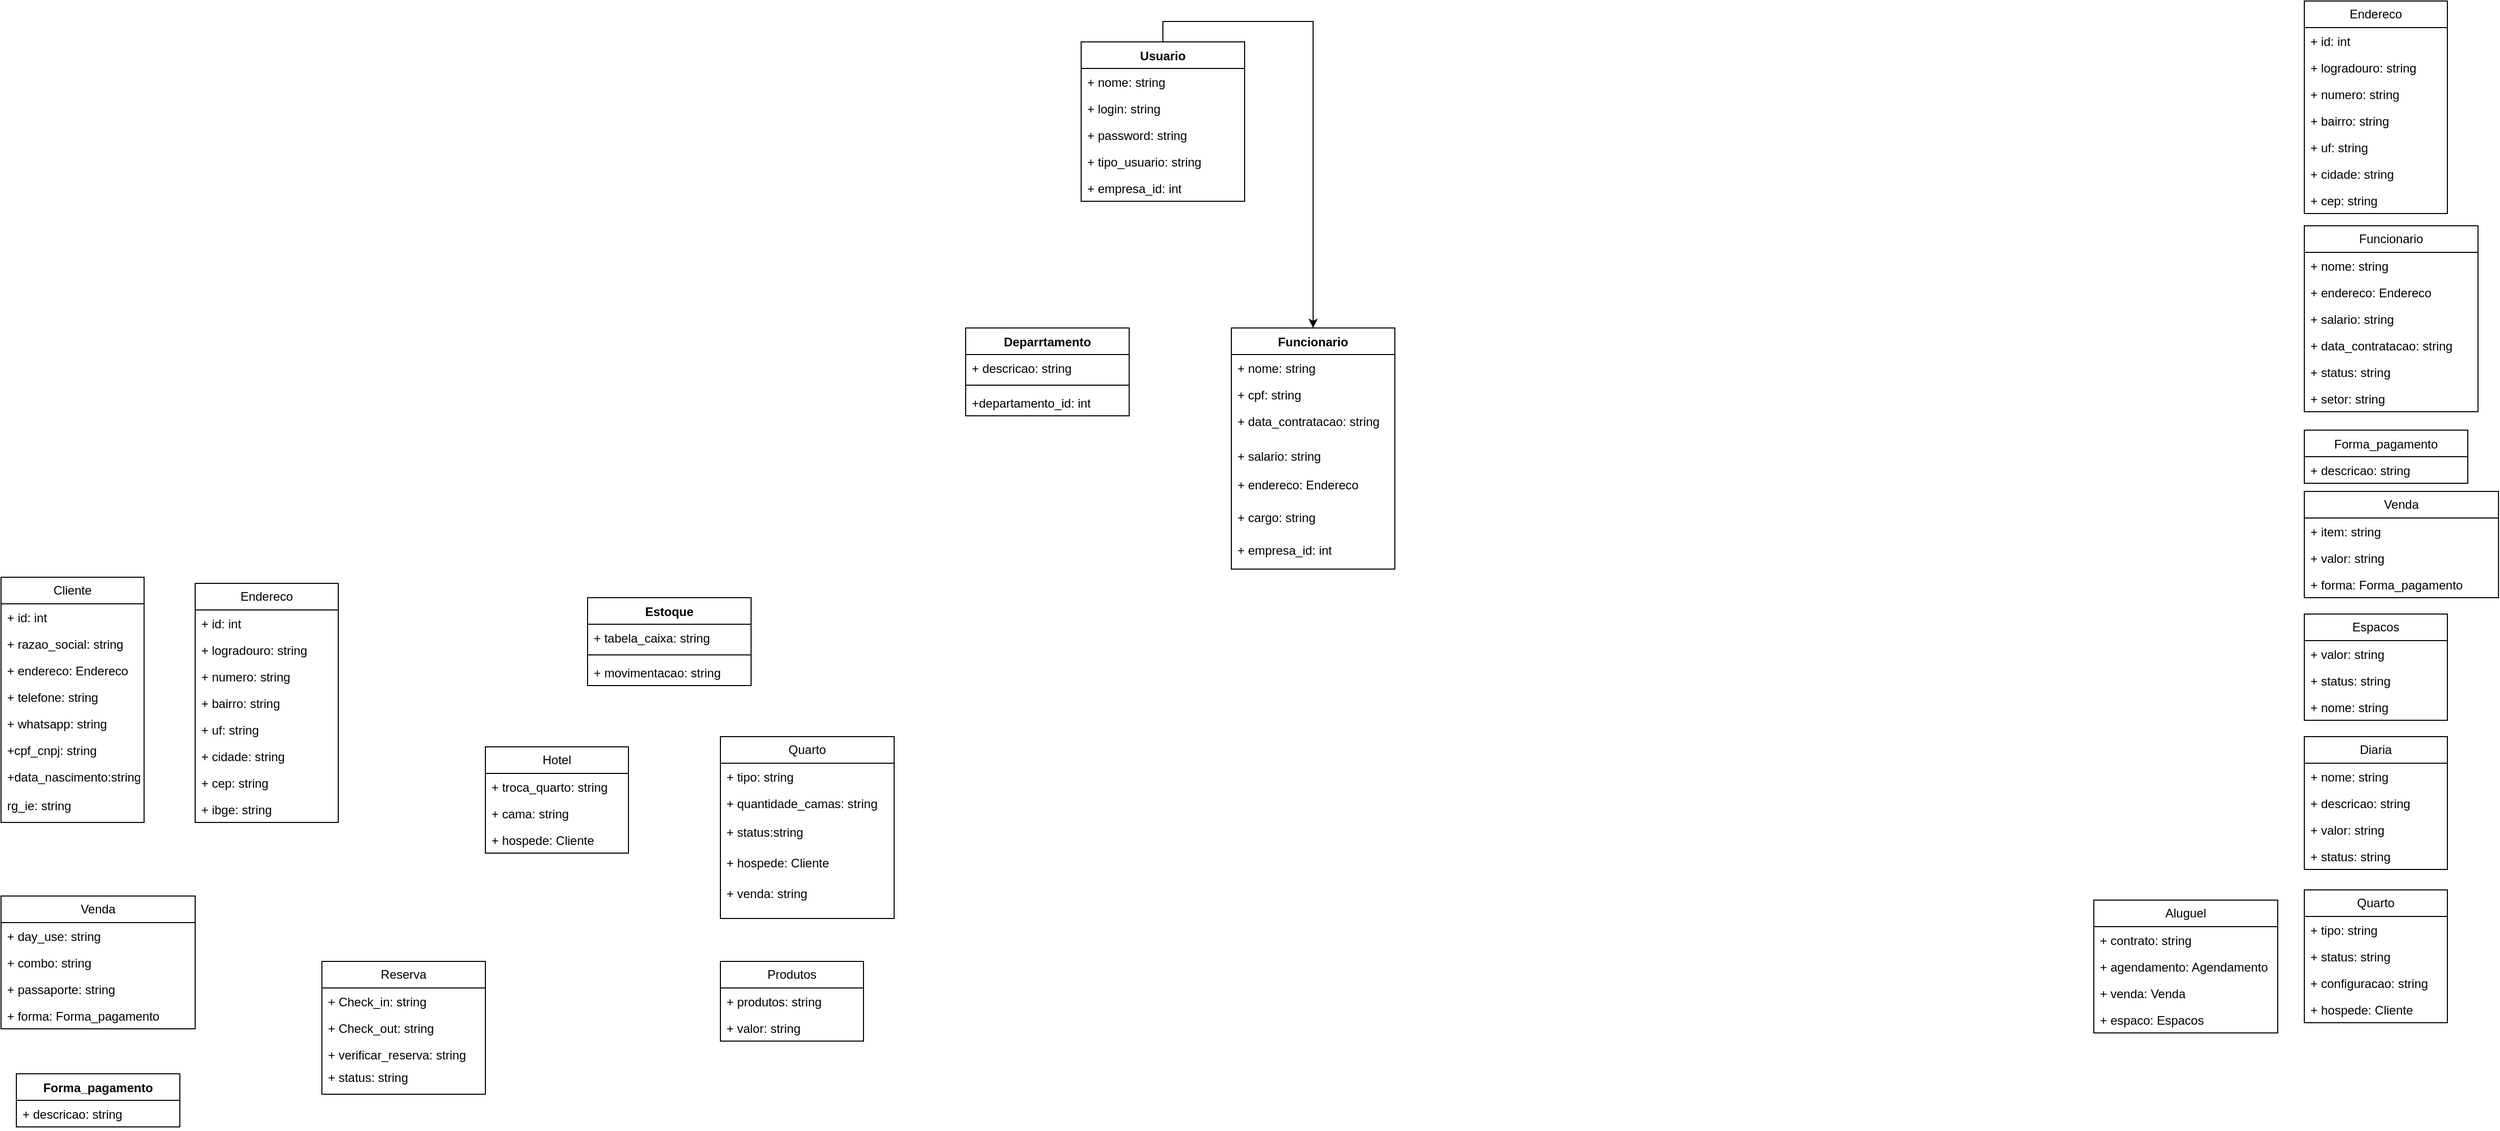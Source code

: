<mxfile version="26.0.13" pages="2">
  <diagram id="C5RBs43oDa-KdzZeNtuy" name="Geral">
    <mxGraphModel dx="2774" dy="377" grid="1" gridSize="10" guides="1" tooltips="1" connect="1" arrows="1" fold="1" page="1" pageScale="1" pageWidth="827" pageHeight="1169" math="0" shadow="0">
      <root>
        <mxCell id="WIyWlLk6GJQsqaUBKTNV-0" />
        <mxCell id="WIyWlLk6GJQsqaUBKTNV-1" parent="WIyWlLk6GJQsqaUBKTNV-0" />
        <mxCell id="wSkTJqaz7idDvHBXDmYQ-0" value="Endereco" style="swimlane;fontStyle=0;childLayout=stackLayout;horizontal=1;startSize=26;fillColor=none;horizontalStack=0;resizeParent=1;resizeParentMax=0;resizeLast=0;collapsible=1;marginBottom=0;whiteSpace=wrap;html=1;" parent="WIyWlLk6GJQsqaUBKTNV-1" vertex="1">
          <mxGeometry x="620" y="40" width="140" height="208" as="geometry" />
        </mxCell>
        <mxCell id="wSkTJqaz7idDvHBXDmYQ-1" value="+ id: int" style="text;strokeColor=none;fillColor=none;align=left;verticalAlign=top;spacingLeft=4;spacingRight=4;overflow=hidden;rotatable=0;points=[[0,0.5],[1,0.5]];portConstraint=eastwest;whiteSpace=wrap;html=1;" parent="wSkTJqaz7idDvHBXDmYQ-0" vertex="1">
          <mxGeometry y="26" width="140" height="26" as="geometry" />
        </mxCell>
        <mxCell id="wSkTJqaz7idDvHBXDmYQ-2" value="+ logradouro: string" style="text;strokeColor=none;fillColor=none;align=left;verticalAlign=top;spacingLeft=4;spacingRight=4;overflow=hidden;rotatable=0;points=[[0,0.5],[1,0.5]];portConstraint=eastwest;whiteSpace=wrap;html=1;" parent="wSkTJqaz7idDvHBXDmYQ-0" vertex="1">
          <mxGeometry y="52" width="140" height="26" as="geometry" />
        </mxCell>
        <mxCell id="wSkTJqaz7idDvHBXDmYQ-3" value="+ numero: string" style="text;strokeColor=none;fillColor=none;align=left;verticalAlign=top;spacingLeft=4;spacingRight=4;overflow=hidden;rotatable=0;points=[[0,0.5],[1,0.5]];portConstraint=eastwest;whiteSpace=wrap;html=1;" parent="wSkTJqaz7idDvHBXDmYQ-0" vertex="1">
          <mxGeometry y="78" width="140" height="26" as="geometry" />
        </mxCell>
        <mxCell id="wSkTJqaz7idDvHBXDmYQ-4" value="+ bairro: string" style="text;strokeColor=none;fillColor=none;align=left;verticalAlign=top;spacingLeft=4;spacingRight=4;overflow=hidden;rotatable=0;points=[[0,0.5],[1,0.5]];portConstraint=eastwest;whiteSpace=wrap;html=1;" parent="wSkTJqaz7idDvHBXDmYQ-0" vertex="1">
          <mxGeometry y="104" width="140" height="26" as="geometry" />
        </mxCell>
        <mxCell id="wSkTJqaz7idDvHBXDmYQ-5" value="+ uf: string" style="text;strokeColor=none;fillColor=none;align=left;verticalAlign=top;spacingLeft=4;spacingRight=4;overflow=hidden;rotatable=0;points=[[0,0.5],[1,0.5]];portConstraint=eastwest;whiteSpace=wrap;html=1;" parent="wSkTJqaz7idDvHBXDmYQ-0" vertex="1">
          <mxGeometry y="130" width="140" height="26" as="geometry" />
        </mxCell>
        <mxCell id="wSkTJqaz7idDvHBXDmYQ-6" value="+ cidade: string" style="text;strokeColor=none;fillColor=none;align=left;verticalAlign=top;spacingLeft=4;spacingRight=4;overflow=hidden;rotatable=0;points=[[0,0.5],[1,0.5]];portConstraint=eastwest;whiteSpace=wrap;html=1;" parent="wSkTJqaz7idDvHBXDmYQ-0" vertex="1">
          <mxGeometry y="156" width="140" height="26" as="geometry" />
        </mxCell>
        <mxCell id="wSkTJqaz7idDvHBXDmYQ-7" value="+ cep: string" style="text;strokeColor=none;fillColor=none;align=left;verticalAlign=top;spacingLeft=4;spacingRight=4;overflow=hidden;rotatable=0;points=[[0,0.5],[1,0.5]];portConstraint=eastwest;whiteSpace=wrap;html=1;" parent="wSkTJqaz7idDvHBXDmYQ-0" vertex="1">
          <mxGeometry y="182" width="140" height="26" as="geometry" />
        </mxCell>
        <mxCell id="Y8Y8SWHDW6Bw1dZ4l9J8-2" value="Cliente" style="swimlane;fontStyle=0;childLayout=stackLayout;horizontal=1;startSize=26;fillColor=none;horizontalStack=0;resizeParent=1;resizeParentMax=0;resizeLast=0;collapsible=1;marginBottom=0;whiteSpace=wrap;html=1;" parent="WIyWlLk6GJQsqaUBKTNV-1" vertex="1">
          <mxGeometry x="-1634" y="604" width="140" height="240" as="geometry" />
        </mxCell>
        <mxCell id="Y8Y8SWHDW6Bw1dZ4l9J8-3" value="+ id: int " style="text;strokeColor=none;fillColor=none;align=left;verticalAlign=top;spacingLeft=4;spacingRight=4;overflow=hidden;rotatable=0;points=[[0,0.5],[1,0.5]];portConstraint=eastwest;whiteSpace=wrap;html=1;" parent="Y8Y8SWHDW6Bw1dZ4l9J8-2" vertex="1">
          <mxGeometry y="26" width="140" height="26" as="geometry" />
        </mxCell>
        <mxCell id="Y8Y8SWHDW6Bw1dZ4l9J8-4" value="+ razao_social: string" style="text;strokeColor=none;fillColor=none;align=left;verticalAlign=top;spacingLeft=4;spacingRight=4;overflow=hidden;rotatable=0;points=[[0,0.5],[1,0.5]];portConstraint=eastwest;whiteSpace=wrap;html=1;" parent="Y8Y8SWHDW6Bw1dZ4l9J8-2" vertex="1">
          <mxGeometry y="52" width="140" height="26" as="geometry" />
        </mxCell>
        <mxCell id="Y8Y8SWHDW6Bw1dZ4l9J8-5" value="+ endereco: Endereco" style="text;strokeColor=none;fillColor=none;align=left;verticalAlign=top;spacingLeft=4;spacingRight=4;overflow=hidden;rotatable=0;points=[[0,0.5],[1,0.5]];portConstraint=eastwest;whiteSpace=wrap;html=1;" parent="Y8Y8SWHDW6Bw1dZ4l9J8-2" vertex="1">
          <mxGeometry y="78" width="140" height="26" as="geometry" />
        </mxCell>
        <mxCell id="Y8Y8SWHDW6Bw1dZ4l9J8-6" value="+ telefone: string" style="text;strokeColor=none;fillColor=none;align=left;verticalAlign=top;spacingLeft=4;spacingRight=4;overflow=hidden;rotatable=0;points=[[0,0.5],[1,0.5]];portConstraint=eastwest;whiteSpace=wrap;html=1;" parent="Y8Y8SWHDW6Bw1dZ4l9J8-2" vertex="1">
          <mxGeometry y="104" width="140" height="26" as="geometry" />
        </mxCell>
        <mxCell id="Y8Y8SWHDW6Bw1dZ4l9J8-7" value="+ whatsapp: string" style="text;strokeColor=none;fillColor=none;align=left;verticalAlign=top;spacingLeft=4;spacingRight=4;overflow=hidden;rotatable=0;points=[[0,0.5],[1,0.5]];portConstraint=eastwest;whiteSpace=wrap;html=1;" parent="Y8Y8SWHDW6Bw1dZ4l9J8-2" vertex="1">
          <mxGeometry y="130" width="140" height="26" as="geometry" />
        </mxCell>
        <mxCell id="Y8Y8SWHDW6Bw1dZ4l9J8-8" value="+cpf_cnpj: string" style="text;strokeColor=none;fillColor=none;align=left;verticalAlign=top;spacingLeft=4;spacingRight=4;overflow=hidden;rotatable=0;points=[[0,0.5],[1,0.5]];portConstraint=eastwest;whiteSpace=wrap;html=1;" parent="Y8Y8SWHDW6Bw1dZ4l9J8-2" vertex="1">
          <mxGeometry y="156" width="140" height="26" as="geometry" />
        </mxCell>
        <mxCell id="ChTZRhIxoG6WgYnew7f6-90" value="+data_nascimento:string" style="text;strokeColor=none;fillColor=none;align=left;verticalAlign=top;spacingLeft=4;spacingRight=4;overflow=hidden;rotatable=0;points=[[0,0.5],[1,0.5]];portConstraint=eastwest;whiteSpace=wrap;html=1;" parent="Y8Y8SWHDW6Bw1dZ4l9J8-2" vertex="1">
          <mxGeometry y="182" width="140" height="28" as="geometry" />
        </mxCell>
        <mxCell id="Y8Y8SWHDW6Bw1dZ4l9J8-9" value="rg_ie: string" style="text;strokeColor=none;fillColor=none;align=left;verticalAlign=top;spacingLeft=4;spacingRight=4;overflow=hidden;rotatable=0;points=[[0,0.5],[1,0.5]];portConstraint=eastwest;whiteSpace=wrap;html=1;" parent="Y8Y8SWHDW6Bw1dZ4l9J8-2" vertex="1">
          <mxGeometry y="210" width="140" height="30" as="geometry" />
        </mxCell>
        <mxCell id="wSkTJqaz7idDvHBXDmYQ-8" value="Funcionario" style="swimlane;fontStyle=0;childLayout=stackLayout;horizontal=1;startSize=26;fillColor=none;horizontalStack=0;resizeParent=1;resizeParentMax=0;resizeLast=0;collapsible=1;marginBottom=0;whiteSpace=wrap;html=1;" parent="WIyWlLk6GJQsqaUBKTNV-1" vertex="1">
          <mxGeometry x="620" y="260" width="170" height="182" as="geometry" />
        </mxCell>
        <mxCell id="wSkTJqaz7idDvHBXDmYQ-9" value="+ nome: string" style="text;strokeColor=none;fillColor=none;align=left;verticalAlign=top;spacingLeft=4;spacingRight=4;overflow=hidden;rotatable=0;points=[[0,0.5],[1,0.5]];portConstraint=eastwest;whiteSpace=wrap;html=1;" parent="wSkTJqaz7idDvHBXDmYQ-8" vertex="1">
          <mxGeometry y="26" width="170" height="26" as="geometry" />
        </mxCell>
        <mxCell id="wSkTJqaz7idDvHBXDmYQ-10" value="+ endereco: Endereco" style="text;strokeColor=none;fillColor=none;align=left;verticalAlign=top;spacingLeft=4;spacingRight=4;overflow=hidden;rotatable=0;points=[[0,0.5],[1,0.5]];portConstraint=eastwest;whiteSpace=wrap;html=1;" parent="wSkTJqaz7idDvHBXDmYQ-8" vertex="1">
          <mxGeometry y="52" width="170" height="26" as="geometry" />
        </mxCell>
        <mxCell id="wSkTJqaz7idDvHBXDmYQ-11" value="+ salario: string" style="text;strokeColor=none;fillColor=none;align=left;verticalAlign=top;spacingLeft=4;spacingRight=4;overflow=hidden;rotatable=0;points=[[0,0.5],[1,0.5]];portConstraint=eastwest;whiteSpace=wrap;html=1;" parent="wSkTJqaz7idDvHBXDmYQ-8" vertex="1">
          <mxGeometry y="78" width="170" height="26" as="geometry" />
        </mxCell>
        <mxCell id="wSkTJqaz7idDvHBXDmYQ-12" value="+ data_contratacao: string" style="text;strokeColor=none;fillColor=none;align=left;verticalAlign=top;spacingLeft=4;spacingRight=4;overflow=hidden;rotatable=0;points=[[0,0.5],[1,0.5]];portConstraint=eastwest;whiteSpace=wrap;html=1;" parent="wSkTJqaz7idDvHBXDmYQ-8" vertex="1">
          <mxGeometry y="104" width="170" height="26" as="geometry" />
        </mxCell>
        <mxCell id="wSkTJqaz7idDvHBXDmYQ-13" value="+ status: string" style="text;strokeColor=none;fillColor=none;align=left;verticalAlign=top;spacingLeft=4;spacingRight=4;overflow=hidden;rotatable=0;points=[[0,0.5],[1,0.5]];portConstraint=eastwest;whiteSpace=wrap;html=1;" parent="wSkTJqaz7idDvHBXDmYQ-8" vertex="1">
          <mxGeometry y="130" width="170" height="26" as="geometry" />
        </mxCell>
        <mxCell id="wSkTJqaz7idDvHBXDmYQ-14" value="+ setor: string" style="text;strokeColor=none;fillColor=none;align=left;verticalAlign=top;spacingLeft=4;spacingRight=4;overflow=hidden;rotatable=0;points=[[0,0.5],[1,0.5]];portConstraint=eastwest;whiteSpace=wrap;html=1;" parent="wSkTJqaz7idDvHBXDmYQ-8" vertex="1">
          <mxGeometry y="156" width="170" height="26" as="geometry" />
        </mxCell>
        <mxCell id="G8Tv_Enj5uuoqfxfAPcS-8" value="&lt;span style=&quot;font-weight: normal;&quot;&gt;Forma_pagamento&lt;/span&gt;" style="swimlane;fontStyle=1;align=center;verticalAlign=top;childLayout=stackLayout;horizontal=1;startSize=26;horizontalStack=0;resizeParent=1;resizeParentMax=0;resizeLast=0;collapsible=1;marginBottom=0;whiteSpace=wrap;html=1;" parent="WIyWlLk6GJQsqaUBKTNV-1" vertex="1">
          <mxGeometry x="620" y="460" width="160" height="52" as="geometry" />
        </mxCell>
        <mxCell id="G8Tv_Enj5uuoqfxfAPcS-9" value="+ descricao: string" style="text;strokeColor=none;fillColor=none;align=left;verticalAlign=top;spacingLeft=4;spacingRight=4;overflow=hidden;rotatable=0;points=[[0,0.5],[1,0.5]];portConstraint=eastwest;whiteSpace=wrap;html=1;" parent="G8Tv_Enj5uuoqfxfAPcS-8" vertex="1">
          <mxGeometry y="26" width="160" height="26" as="geometry" />
        </mxCell>
        <mxCell id="G8Tv_Enj5uuoqfxfAPcS-12" value="Venda" style="swimlane;fontStyle=0;childLayout=stackLayout;horizontal=1;startSize=26;fillColor=none;horizontalStack=0;resizeParent=1;resizeParentMax=0;resizeLast=0;collapsible=1;marginBottom=0;whiteSpace=wrap;html=1;" parent="WIyWlLk6GJQsqaUBKTNV-1" vertex="1">
          <mxGeometry x="620" y="520" width="190" height="104" as="geometry" />
        </mxCell>
        <mxCell id="G8Tv_Enj5uuoqfxfAPcS-13" value="+ item: string" style="text;strokeColor=none;fillColor=none;align=left;verticalAlign=top;spacingLeft=4;spacingRight=4;overflow=hidden;rotatable=0;points=[[0,0.5],[1,0.5]];portConstraint=eastwest;whiteSpace=wrap;html=1;" parent="G8Tv_Enj5uuoqfxfAPcS-12" vertex="1">
          <mxGeometry y="26" width="190" height="26" as="geometry" />
        </mxCell>
        <mxCell id="G8Tv_Enj5uuoqfxfAPcS-14" value="+ valor: string" style="text;strokeColor=none;fillColor=none;align=left;verticalAlign=top;spacingLeft=4;spacingRight=4;overflow=hidden;rotatable=0;points=[[0,0.5],[1,0.5]];portConstraint=eastwest;whiteSpace=wrap;html=1;" parent="G8Tv_Enj5uuoqfxfAPcS-12" vertex="1">
          <mxGeometry y="52" width="190" height="26" as="geometry" />
        </mxCell>
        <mxCell id="G8Tv_Enj5uuoqfxfAPcS-15" value="+ forma: Forma_pagamento" style="text;strokeColor=none;fillColor=none;align=left;verticalAlign=top;spacingLeft=4;spacingRight=4;overflow=hidden;rotatable=0;points=[[0,0.5],[1,0.5]];portConstraint=eastwest;whiteSpace=wrap;html=1;" parent="G8Tv_Enj5uuoqfxfAPcS-12" vertex="1">
          <mxGeometry y="78" width="190" height="26" as="geometry" />
        </mxCell>
        <mxCell id="0kLQI9-kziCsEVqRTUsW-0" value="Espacos" style="swimlane;fontStyle=0;childLayout=stackLayout;horizontal=1;startSize=26;fillColor=none;horizontalStack=0;resizeParent=1;resizeParentMax=0;resizeLast=0;collapsible=1;marginBottom=0;whiteSpace=wrap;html=1;" parent="WIyWlLk6GJQsqaUBKTNV-1" vertex="1">
          <mxGeometry x="620" y="640" width="140" height="104" as="geometry" />
        </mxCell>
        <mxCell id="0kLQI9-kziCsEVqRTUsW-1" value="+ valor: string" style="text;strokeColor=none;fillColor=none;align=left;verticalAlign=top;spacingLeft=4;spacingRight=4;overflow=hidden;rotatable=0;points=[[0,0.5],[1,0.5]];portConstraint=eastwest;whiteSpace=wrap;html=1;" parent="0kLQI9-kziCsEVqRTUsW-0" vertex="1">
          <mxGeometry y="26" width="140" height="26" as="geometry" />
        </mxCell>
        <mxCell id="0kLQI9-kziCsEVqRTUsW-2" value="+ status: string" style="text;strokeColor=none;fillColor=none;align=left;verticalAlign=top;spacingLeft=4;spacingRight=4;overflow=hidden;rotatable=0;points=[[0,0.5],[1,0.5]];portConstraint=eastwest;whiteSpace=wrap;html=1;" parent="0kLQI9-kziCsEVqRTUsW-0" vertex="1">
          <mxGeometry y="52" width="140" height="26" as="geometry" />
        </mxCell>
        <mxCell id="0kLQI9-kziCsEVqRTUsW-3" value="+ nome: string" style="text;strokeColor=none;fillColor=none;align=left;verticalAlign=top;spacingLeft=4;spacingRight=4;overflow=hidden;rotatable=0;points=[[0,0.5],[1,0.5]];portConstraint=eastwest;whiteSpace=wrap;html=1;" parent="0kLQI9-kziCsEVqRTUsW-0" vertex="1">
          <mxGeometry y="78" width="140" height="26" as="geometry" />
        </mxCell>
        <mxCell id="ChTZRhIxoG6WgYnew7f6-2" value="Forma_pagamento" style="swimlane;fontStyle=1;align=center;verticalAlign=top;childLayout=stackLayout;horizontal=1;startSize=26;horizontalStack=0;resizeParent=1;resizeParentMax=0;resizeLast=0;collapsible=1;marginBottom=0;whiteSpace=wrap;html=1;" parent="WIyWlLk6GJQsqaUBKTNV-1" vertex="1">
          <mxGeometry x="-1619" y="1090" width="160" height="52" as="geometry" />
        </mxCell>
        <mxCell id="ChTZRhIxoG6WgYnew7f6-3" value="+ descricao: string" style="text;strokeColor=none;fillColor=none;align=left;verticalAlign=top;spacingLeft=4;spacingRight=4;overflow=hidden;rotatable=0;points=[[0,0.5],[1,0.5]];portConstraint=eastwest;whiteSpace=wrap;html=1;" parent="ChTZRhIxoG6WgYnew7f6-2" vertex="1">
          <mxGeometry y="26" width="160" height="26" as="geometry" />
        </mxCell>
        <mxCell id="0kLQI9-kziCsEVqRTUsW-4" value="Diaria" style="swimlane;fontStyle=0;childLayout=stackLayout;horizontal=1;startSize=26;fillColor=none;horizontalStack=0;resizeParent=1;resizeParentMax=0;resizeLast=0;collapsible=1;marginBottom=0;whiteSpace=wrap;html=1;" parent="WIyWlLk6GJQsqaUBKTNV-1" vertex="1">
          <mxGeometry x="620" y="760" width="140" height="130" as="geometry" />
        </mxCell>
        <mxCell id="0kLQI9-kziCsEVqRTUsW-5" value="+ nome: string" style="text;strokeColor=none;fillColor=none;align=left;verticalAlign=top;spacingLeft=4;spacingRight=4;overflow=hidden;rotatable=0;points=[[0,0.5],[1,0.5]];portConstraint=eastwest;whiteSpace=wrap;html=1;" parent="0kLQI9-kziCsEVqRTUsW-4" vertex="1">
          <mxGeometry y="26" width="140" height="26" as="geometry" />
        </mxCell>
        <mxCell id="0kLQI9-kziCsEVqRTUsW-6" value="+ descricao: string" style="text;strokeColor=none;fillColor=none;align=left;verticalAlign=top;spacingLeft=4;spacingRight=4;overflow=hidden;rotatable=0;points=[[0,0.5],[1,0.5]];portConstraint=eastwest;whiteSpace=wrap;html=1;" parent="0kLQI9-kziCsEVqRTUsW-4" vertex="1">
          <mxGeometry y="52" width="140" height="26" as="geometry" />
        </mxCell>
        <mxCell id="0kLQI9-kziCsEVqRTUsW-7" value="+ valor: string" style="text;strokeColor=none;fillColor=none;align=left;verticalAlign=top;spacingLeft=4;spacingRight=4;overflow=hidden;rotatable=0;points=[[0,0.5],[1,0.5]];portConstraint=eastwest;whiteSpace=wrap;html=1;" parent="0kLQI9-kziCsEVqRTUsW-4" vertex="1">
          <mxGeometry y="78" width="140" height="26" as="geometry" />
        </mxCell>
        <mxCell id="0kLQI9-kziCsEVqRTUsW-8" value="+ status: string" style="text;strokeColor=none;fillColor=none;align=left;verticalAlign=top;spacingLeft=4;spacingRight=4;overflow=hidden;rotatable=0;points=[[0,0.5],[1,0.5]];portConstraint=eastwest;whiteSpace=wrap;html=1;" parent="0kLQI9-kziCsEVqRTUsW-4" vertex="1">
          <mxGeometry y="104" width="140" height="26" as="geometry" />
        </mxCell>
        <mxCell id="ChTZRhIxoG6WgYnew7f6-4" value="Venda" style="swimlane;fontStyle=0;childLayout=stackLayout;horizontal=1;startSize=26;fillColor=none;horizontalStack=0;resizeParent=1;resizeParentMax=0;resizeLast=0;collapsible=1;marginBottom=0;whiteSpace=wrap;html=1;" parent="WIyWlLk6GJQsqaUBKTNV-1" vertex="1">
          <mxGeometry x="-1634" y="916" width="190" height="130" as="geometry">
            <mxRectangle x="-750" y="270" width="80" height="30" as="alternateBounds" />
          </mxGeometry>
        </mxCell>
        <mxCell id="ChTZRhIxoG6WgYnew7f6-5" value="+ day_use: string" style="text;strokeColor=none;fillColor=none;align=left;verticalAlign=top;spacingLeft=4;spacingRight=4;overflow=hidden;rotatable=0;points=[[0,0.5],[1,0.5]];portConstraint=eastwest;whiteSpace=wrap;html=1;" parent="ChTZRhIxoG6WgYnew7f6-4" vertex="1">
          <mxGeometry y="26" width="190" height="26" as="geometry" />
        </mxCell>
        <mxCell id="ChTZRhIxoG6WgYnew7f6-6" value="+ combo: string" style="text;strokeColor=none;fillColor=none;align=left;verticalAlign=top;spacingLeft=4;spacingRight=4;overflow=hidden;rotatable=0;points=[[0,0.5],[1,0.5]];portConstraint=eastwest;whiteSpace=wrap;html=1;" parent="ChTZRhIxoG6WgYnew7f6-4" vertex="1">
          <mxGeometry y="52" width="190" height="26" as="geometry" />
        </mxCell>
        <mxCell id="ChTZRhIxoG6WgYnew7f6-8" value="+ passaporte: string" style="text;strokeColor=none;fillColor=none;align=left;verticalAlign=top;spacingLeft=4;spacingRight=4;overflow=hidden;rotatable=0;points=[[0,0.5],[1,0.5]];portConstraint=eastwest;whiteSpace=wrap;html=1;" parent="ChTZRhIxoG6WgYnew7f6-4" vertex="1">
          <mxGeometry y="78" width="190" height="26" as="geometry" />
        </mxCell>
        <mxCell id="ChTZRhIxoG6WgYnew7f6-7" value="+ forma: Forma_pagamento" style="text;strokeColor=none;fillColor=none;align=left;verticalAlign=top;spacingLeft=4;spacingRight=4;overflow=hidden;rotatable=0;points=[[0,0.5],[1,0.5]];portConstraint=eastwest;whiteSpace=wrap;html=1;" parent="ChTZRhIxoG6WgYnew7f6-4" vertex="1">
          <mxGeometry y="104" width="190" height="26" as="geometry" />
        </mxCell>
        <mxCell id="0kLQI9-kziCsEVqRTUsW-14" value="Quarto" style="swimlane;fontStyle=0;childLayout=stackLayout;horizontal=1;startSize=26;fillColor=none;horizontalStack=0;resizeParent=1;resizeParentMax=0;resizeLast=0;collapsible=1;marginBottom=0;whiteSpace=wrap;html=1;" parent="WIyWlLk6GJQsqaUBKTNV-1" vertex="1">
          <mxGeometry x="620" y="910" width="140" height="130" as="geometry" />
        </mxCell>
        <mxCell id="0kLQI9-kziCsEVqRTUsW-15" value="+ tipo: string" style="text;strokeColor=none;fillColor=none;align=left;verticalAlign=top;spacingLeft=4;spacingRight=4;overflow=hidden;rotatable=0;points=[[0,0.5],[1,0.5]];portConstraint=eastwest;whiteSpace=wrap;html=1;" parent="0kLQI9-kziCsEVqRTUsW-14" vertex="1">
          <mxGeometry y="26" width="140" height="26" as="geometry" />
        </mxCell>
        <mxCell id="0kLQI9-kziCsEVqRTUsW-16" value="+ status: string" style="text;strokeColor=none;fillColor=none;align=left;verticalAlign=top;spacingLeft=4;spacingRight=4;overflow=hidden;rotatable=0;points=[[0,0.5],[1,0.5]];portConstraint=eastwest;whiteSpace=wrap;html=1;" parent="0kLQI9-kziCsEVqRTUsW-14" vertex="1">
          <mxGeometry y="52" width="140" height="26" as="geometry" />
        </mxCell>
        <mxCell id="0kLQI9-kziCsEVqRTUsW-17" value="+ configuracao: string" style="text;strokeColor=none;fillColor=none;align=left;verticalAlign=top;spacingLeft=4;spacingRight=4;overflow=hidden;rotatable=0;points=[[0,0.5],[1,0.5]];portConstraint=eastwest;whiteSpace=wrap;html=1;" parent="0kLQI9-kziCsEVqRTUsW-14" vertex="1">
          <mxGeometry y="78" width="140" height="26" as="geometry" />
        </mxCell>
        <mxCell id="0kLQI9-kziCsEVqRTUsW-18" value="+ hospede: Cliente" style="text;strokeColor=none;fillColor=none;align=left;verticalAlign=top;spacingLeft=4;spacingRight=4;overflow=hidden;rotatable=0;points=[[0,0.5],[1,0.5]];portConstraint=eastwest;whiteSpace=wrap;html=1;" parent="0kLQI9-kziCsEVqRTUsW-14" vertex="1">
          <mxGeometry y="104" width="140" height="26" as="geometry" />
        </mxCell>
        <mxCell id="ChTZRhIxoG6WgYnew7f6-9" value="Hotel" style="swimlane;fontStyle=0;childLayout=stackLayout;horizontal=1;startSize=26;fillColor=none;horizontalStack=0;resizeParent=1;resizeParentMax=0;resizeLast=0;collapsible=1;marginBottom=0;whiteSpace=wrap;html=1;" parent="WIyWlLk6GJQsqaUBKTNV-1" vertex="1">
          <mxGeometry x="-1160" y="770" width="140" height="104" as="geometry" />
        </mxCell>
        <mxCell id="ChTZRhIxoG6WgYnew7f6-10" value="+ troca_quarto: string" style="text;strokeColor=none;fillColor=none;align=left;verticalAlign=top;spacingLeft=4;spacingRight=4;overflow=hidden;rotatable=0;points=[[0,0.5],[1,0.5]];portConstraint=eastwest;whiteSpace=wrap;html=1;" parent="ChTZRhIxoG6WgYnew7f6-9" vertex="1">
          <mxGeometry y="26" width="140" height="26" as="geometry" />
        </mxCell>
        <mxCell id="ChTZRhIxoG6WgYnew7f6-11" value="+ cama: string" style="text;strokeColor=none;fillColor=none;align=left;verticalAlign=top;spacingLeft=4;spacingRight=4;overflow=hidden;rotatable=0;points=[[0,0.5],[1,0.5]];portConstraint=eastwest;whiteSpace=wrap;html=1;" parent="ChTZRhIxoG6WgYnew7f6-9" vertex="1">
          <mxGeometry y="52" width="140" height="26" as="geometry" />
        </mxCell>
        <mxCell id="ChTZRhIxoG6WgYnew7f6-12" value="+ hospede: Cliente" style="text;strokeColor=none;fillColor=none;align=left;verticalAlign=top;spacingLeft=4;spacingRight=4;overflow=hidden;rotatable=0;points=[[0,0.5],[1,0.5]];portConstraint=eastwest;whiteSpace=wrap;html=1;" parent="ChTZRhIxoG6WgYnew7f6-9" vertex="1">
          <mxGeometry y="78" width="140" height="26" as="geometry" />
        </mxCell>
        <mxCell id="ChTZRhIxoG6WgYnew7f6-13" value="Quarto" style="swimlane;fontStyle=0;childLayout=stackLayout;horizontal=1;startSize=26;fillColor=none;horizontalStack=0;resizeParent=1;resizeParentMax=0;resizeLast=0;collapsible=1;marginBottom=0;whiteSpace=wrap;html=1;" parent="WIyWlLk6GJQsqaUBKTNV-1" vertex="1">
          <mxGeometry x="-930" y="760" width="170" height="178" as="geometry" />
        </mxCell>
        <mxCell id="ChTZRhIxoG6WgYnew7f6-14" value="+ tipo: string" style="text;strokeColor=none;fillColor=none;align=left;verticalAlign=top;spacingLeft=4;spacingRight=4;overflow=hidden;rotatable=0;points=[[0,0.5],[1,0.5]];portConstraint=eastwest;whiteSpace=wrap;html=1;" parent="ChTZRhIxoG6WgYnew7f6-13" vertex="1">
          <mxGeometry y="26" width="170" height="26" as="geometry" />
        </mxCell>
        <mxCell id="ChTZRhIxoG6WgYnew7f6-15" value="+ quantidade_camas: string" style="text;strokeColor=none;fillColor=none;align=left;verticalAlign=top;spacingLeft=4;spacingRight=4;overflow=hidden;rotatable=0;points=[[0,0.5],[1,0.5]];portConstraint=eastwest;whiteSpace=wrap;html=1;" parent="ChTZRhIxoG6WgYnew7f6-13" vertex="1">
          <mxGeometry y="52" width="170" height="28" as="geometry" />
        </mxCell>
        <mxCell id="ChTZRhIxoG6WgYnew7f6-42" value="&lt;div&gt;+ status:string&lt;/div&gt;&lt;div&gt;&lt;br&gt;&lt;/div&gt;" style="text;strokeColor=none;fillColor=none;align=left;verticalAlign=top;spacingLeft=4;spacingRight=4;overflow=hidden;rotatable=0;points=[[0,0.5],[1,0.5]];portConstraint=eastwest;whiteSpace=wrap;html=1;" parent="ChTZRhIxoG6WgYnew7f6-13" vertex="1">
          <mxGeometry y="80" width="170" height="30" as="geometry" />
        </mxCell>
        <mxCell id="ChTZRhIxoG6WgYnew7f6-43" value="&lt;div&gt;+ hospede: Cliente&lt;/div&gt;" style="text;strokeColor=none;fillColor=none;align=left;verticalAlign=top;spacingLeft=4;spacingRight=4;overflow=hidden;rotatable=0;points=[[0,0.5],[1,0.5]];portConstraint=eastwest;whiteSpace=wrap;html=1;" parent="ChTZRhIxoG6WgYnew7f6-13" vertex="1">
          <mxGeometry y="110" width="170" height="30" as="geometry" />
        </mxCell>
        <mxCell id="ChTZRhIxoG6WgYnew7f6-44" value="+ venda: string" style="text;strokeColor=none;fillColor=none;align=left;verticalAlign=top;spacingLeft=4;spacingRight=4;overflow=hidden;rotatable=0;points=[[0,0.5],[1,0.5]];portConstraint=eastwest;whiteSpace=wrap;html=1;" parent="ChTZRhIxoG6WgYnew7f6-13" vertex="1">
          <mxGeometry y="140" width="170" height="38" as="geometry" />
        </mxCell>
        <mxCell id="ChTZRhIxoG6WgYnew7f6-17" value="Reserva" style="swimlane;fontStyle=0;childLayout=stackLayout;horizontal=1;startSize=26;fillColor=none;horizontalStack=0;resizeParent=1;resizeParentMax=0;resizeLast=0;collapsible=1;marginBottom=0;whiteSpace=wrap;html=1;" parent="WIyWlLk6GJQsqaUBKTNV-1" vertex="1">
          <mxGeometry x="-1320" y="980" width="160" height="130" as="geometry" />
        </mxCell>
        <mxCell id="ChTZRhIxoG6WgYnew7f6-18" value="+ Check_in: string" style="text;strokeColor=none;fillColor=none;align=left;verticalAlign=top;spacingLeft=4;spacingRight=4;overflow=hidden;rotatable=0;points=[[0,0.5],[1,0.5]];portConstraint=eastwest;whiteSpace=wrap;html=1;" parent="ChTZRhIxoG6WgYnew7f6-17" vertex="1">
          <mxGeometry y="26" width="160" height="26" as="geometry" />
        </mxCell>
        <mxCell id="QgUa8BwOmbSVwxgKAvgS-0" value="+ Check_out: string" style="text;strokeColor=none;fillColor=none;align=left;verticalAlign=top;spacingLeft=4;spacingRight=4;overflow=hidden;rotatable=0;points=[[0,0.5],[1,0.5]];portConstraint=eastwest;whiteSpace=wrap;html=1;" parent="ChTZRhIxoG6WgYnew7f6-17" vertex="1">
          <mxGeometry y="52" width="160" height="26" as="geometry" />
        </mxCell>
        <mxCell id="ChTZRhIxoG6WgYnew7f6-19" value="+ verificar_reserva: string" style="text;strokeColor=none;fillColor=none;align=left;verticalAlign=top;spacingLeft=4;spacingRight=4;overflow=hidden;rotatable=0;points=[[0,0.5],[1,0.5]];portConstraint=eastwest;whiteSpace=wrap;html=1;" parent="ChTZRhIxoG6WgYnew7f6-17" vertex="1">
          <mxGeometry y="78" width="160" height="22" as="geometry" />
        </mxCell>
        <mxCell id="ChTZRhIxoG6WgYnew7f6-26" value="+ status: string" style="text;strokeColor=none;fillColor=none;align=left;verticalAlign=top;spacingLeft=4;spacingRight=4;overflow=hidden;rotatable=0;points=[[0,0.5],[1,0.5]];portConstraint=eastwest;whiteSpace=wrap;html=1;" parent="ChTZRhIxoG6WgYnew7f6-17" vertex="1">
          <mxGeometry y="100" width="160" height="30" as="geometry" />
        </mxCell>
        <mxCell id="ChTZRhIxoG6WgYnew7f6-27" value="Produtos" style="swimlane;fontStyle=0;childLayout=stackLayout;horizontal=1;startSize=26;fillColor=none;horizontalStack=0;resizeParent=1;resizeParentMax=0;resizeLast=0;collapsible=1;marginBottom=0;whiteSpace=wrap;html=1;" parent="WIyWlLk6GJQsqaUBKTNV-1" vertex="1">
          <mxGeometry x="-930" y="980" width="140" height="78" as="geometry" />
        </mxCell>
        <mxCell id="ChTZRhIxoG6WgYnew7f6-28" value="+ produtos: string" style="text;strokeColor=none;fillColor=none;align=left;verticalAlign=top;spacingLeft=4;spacingRight=4;overflow=hidden;rotatable=0;points=[[0,0.5],[1,0.5]];portConstraint=eastwest;whiteSpace=wrap;html=1;" parent="ChTZRhIxoG6WgYnew7f6-27" vertex="1">
          <mxGeometry y="26" width="140" height="26" as="geometry" />
        </mxCell>
        <mxCell id="ws4t6gLH6d1f72zfdX6S-0" value="&lt;div&gt;+ valor: string&lt;/div&gt;&lt;div&gt;&lt;br&gt;&lt;/div&gt;" style="text;strokeColor=none;fillColor=none;align=left;verticalAlign=top;spacingLeft=4;spacingRight=4;overflow=hidden;rotatable=0;points=[[0,0.5],[1,0.5]];portConstraint=eastwest;whiteSpace=wrap;html=1;" parent="ChTZRhIxoG6WgYnew7f6-27" vertex="1">
          <mxGeometry y="52" width="140" height="26" as="geometry" />
        </mxCell>
        <mxCell id="5CWG2yY66nXkNRCF23LD-0" value="Aluguel" style="swimlane;fontStyle=0;childLayout=stackLayout;horizontal=1;startSize=26;fillColor=none;horizontalStack=0;resizeParent=1;resizeParentMax=0;resizeLast=0;collapsible=1;marginBottom=0;whiteSpace=wrap;html=1;" parent="WIyWlLk6GJQsqaUBKTNV-1" vertex="1">
          <mxGeometry x="414" y="920" width="180" height="130" as="geometry" />
        </mxCell>
        <mxCell id="5CWG2yY66nXkNRCF23LD-1" value="+ contrato: string" style="text;strokeColor=none;fillColor=none;align=left;verticalAlign=top;spacingLeft=4;spacingRight=4;overflow=hidden;rotatable=0;points=[[0,0.5],[1,0.5]];portConstraint=eastwest;whiteSpace=wrap;html=1;" parent="5CWG2yY66nXkNRCF23LD-0" vertex="1">
          <mxGeometry y="26" width="180" height="26" as="geometry" />
        </mxCell>
        <mxCell id="5CWG2yY66nXkNRCF23LD-2" value="+ agendamento: Agendamento" style="text;strokeColor=none;fillColor=none;align=left;verticalAlign=top;spacingLeft=4;spacingRight=4;overflow=hidden;rotatable=0;points=[[0,0.5],[1,0.5]];portConstraint=eastwest;whiteSpace=wrap;html=1;" parent="5CWG2yY66nXkNRCF23LD-0" vertex="1">
          <mxGeometry y="52" width="180" height="26" as="geometry" />
        </mxCell>
        <mxCell id="5CWG2yY66nXkNRCF23LD-3" value="+ venda: Venda" style="text;strokeColor=none;fillColor=none;align=left;verticalAlign=top;spacingLeft=4;spacingRight=4;overflow=hidden;rotatable=0;points=[[0,0.5],[1,0.5]];portConstraint=eastwest;whiteSpace=wrap;html=1;" parent="5CWG2yY66nXkNRCF23LD-0" vertex="1">
          <mxGeometry y="78" width="180" height="26" as="geometry" />
        </mxCell>
        <mxCell id="5CWG2yY66nXkNRCF23LD-7" value="+ espaco: Espacos" style="text;strokeColor=none;fillColor=none;align=left;verticalAlign=top;spacingLeft=4;spacingRight=4;overflow=hidden;rotatable=0;points=[[0,0.5],[1,0.5]];portConstraint=eastwest;whiteSpace=wrap;html=1;" parent="5CWG2yY66nXkNRCF23LD-0" vertex="1">
          <mxGeometry y="104" width="180" height="26" as="geometry" />
        </mxCell>
        <mxCell id="ChTZRhIxoG6WgYnew7f6-35" value="Estoque" style="swimlane;fontStyle=1;align=center;verticalAlign=top;childLayout=stackLayout;horizontal=1;startSize=26;horizontalStack=0;resizeParent=1;resizeParentMax=0;resizeLast=0;collapsible=1;marginBottom=0;whiteSpace=wrap;html=1;" parent="WIyWlLk6GJQsqaUBKTNV-1" vertex="1">
          <mxGeometry x="-1060" y="624" width="160" height="86" as="geometry" />
        </mxCell>
        <mxCell id="ChTZRhIxoG6WgYnew7f6-36" value="+ tabela_caixa: string" style="text;strokeColor=none;fillColor=none;align=left;verticalAlign=top;spacingLeft=4;spacingRight=4;overflow=hidden;rotatable=0;points=[[0,0.5],[1,0.5]];portConstraint=eastwest;whiteSpace=wrap;html=1;" parent="ChTZRhIxoG6WgYnew7f6-35" vertex="1">
          <mxGeometry y="26" width="160" height="26" as="geometry" />
        </mxCell>
        <mxCell id="ChTZRhIxoG6WgYnew7f6-37" value="" style="line;strokeWidth=1;fillColor=none;align=left;verticalAlign=middle;spacingTop=-1;spacingLeft=3;spacingRight=3;rotatable=0;labelPosition=right;points=[];portConstraint=eastwest;strokeColor=inherit;" parent="ChTZRhIxoG6WgYnew7f6-35" vertex="1">
          <mxGeometry y="52" width="160" height="8" as="geometry" />
        </mxCell>
        <mxCell id="ChTZRhIxoG6WgYnew7f6-38" value="+ movimentacao: string" style="text;strokeColor=none;fillColor=none;align=left;verticalAlign=top;spacingLeft=4;spacingRight=4;overflow=hidden;rotatable=0;points=[[0,0.5],[1,0.5]];portConstraint=eastwest;whiteSpace=wrap;html=1;" parent="ChTZRhIxoG6WgYnew7f6-35" vertex="1">
          <mxGeometry y="60" width="160" height="26" as="geometry" />
        </mxCell>
        <mxCell id="ChTZRhIxoG6WgYnew7f6-68" style="edgeStyle=orthogonalEdgeStyle;rounded=0;orthogonalLoop=1;jettySize=auto;html=1;exitX=0.5;exitY=0;exitDx=0;exitDy=0;entryX=0.5;entryY=0;entryDx=0;entryDy=0;" parent="WIyWlLk6GJQsqaUBKTNV-1" source="ChTZRhIxoG6WgYnew7f6-50" target="ChTZRhIxoG6WgYnew7f6-64" edge="1">
          <mxGeometry relative="1" as="geometry" />
        </mxCell>
        <mxCell id="ChTZRhIxoG6WgYnew7f6-50" value="Usuario" style="swimlane;fontStyle=1;align=center;verticalAlign=top;childLayout=stackLayout;horizontal=1;startSize=26;horizontalStack=0;resizeParent=1;resizeParentMax=0;resizeLast=0;collapsible=1;marginBottom=0;whiteSpace=wrap;html=1;" parent="WIyWlLk6GJQsqaUBKTNV-1" vertex="1">
          <mxGeometry x="-577" y="80" width="160" height="156" as="geometry" />
        </mxCell>
        <mxCell id="ChTZRhIxoG6WgYnew7f6-53" value="+ nome: string" style="text;strokeColor=none;fillColor=none;align=left;verticalAlign=top;spacingLeft=4;spacingRight=4;overflow=hidden;rotatable=0;points=[[0,0.5],[1,0.5]];portConstraint=eastwest;whiteSpace=wrap;html=1;" parent="ChTZRhIxoG6WgYnew7f6-50" vertex="1">
          <mxGeometry y="26" width="160" height="26" as="geometry" />
        </mxCell>
        <mxCell id="ChTZRhIxoG6WgYnew7f6-54" value="+ login: string" style="text;strokeColor=none;fillColor=none;align=left;verticalAlign=top;spacingLeft=4;spacingRight=4;overflow=hidden;rotatable=0;points=[[0,0.5],[1,0.5]];portConstraint=eastwest;whiteSpace=wrap;html=1;" parent="ChTZRhIxoG6WgYnew7f6-50" vertex="1">
          <mxGeometry y="52" width="160" height="26" as="geometry" />
        </mxCell>
        <mxCell id="ChTZRhIxoG6WgYnew7f6-55" value="+ password: string" style="text;strokeColor=none;fillColor=none;align=left;verticalAlign=top;spacingLeft=4;spacingRight=4;overflow=hidden;rotatable=0;points=[[0,0.5],[1,0.5]];portConstraint=eastwest;whiteSpace=wrap;html=1;" parent="ChTZRhIxoG6WgYnew7f6-50" vertex="1">
          <mxGeometry y="78" width="160" height="26" as="geometry" />
        </mxCell>
        <mxCell id="ChTZRhIxoG6WgYnew7f6-58" value="+ tipo_usuario: string" style="text;strokeColor=none;fillColor=none;align=left;verticalAlign=top;spacingLeft=4;spacingRight=4;overflow=hidden;rotatable=0;points=[[0,0.5],[1,0.5]];portConstraint=eastwest;whiteSpace=wrap;html=1;" parent="ChTZRhIxoG6WgYnew7f6-50" vertex="1">
          <mxGeometry y="104" width="160" height="26" as="geometry" />
        </mxCell>
        <mxCell id="ChTZRhIxoG6WgYnew7f6-59" value="+ empresa_id: int" style="text;strokeColor=none;fillColor=none;align=left;verticalAlign=top;spacingLeft=4;spacingRight=4;overflow=hidden;rotatable=0;points=[[0,0.5],[1,0.5]];portConstraint=eastwest;whiteSpace=wrap;html=1;" parent="ChTZRhIxoG6WgYnew7f6-50" vertex="1">
          <mxGeometry y="130" width="160" height="26" as="geometry" />
        </mxCell>
        <mxCell id="ChTZRhIxoG6WgYnew7f6-64" value="Funcionario" style="swimlane;fontStyle=1;align=center;verticalAlign=top;childLayout=stackLayout;horizontal=1;startSize=26;horizontalStack=0;resizeParent=1;resizeParentMax=0;resizeLast=0;collapsible=1;marginBottom=0;whiteSpace=wrap;html=1;" parent="WIyWlLk6GJQsqaUBKTNV-1" vertex="1">
          <mxGeometry x="-430" y="360" width="160" height="236" as="geometry">
            <mxRectangle x="-430" y="360" width="100" height="30" as="alternateBounds" />
          </mxGeometry>
        </mxCell>
        <mxCell id="ChTZRhIxoG6WgYnew7f6-65" value="+ nome: string" style="text;strokeColor=none;fillColor=none;align=left;verticalAlign=top;spacingLeft=4;spacingRight=4;overflow=hidden;rotatable=0;points=[[0,0.5],[1,0.5]];portConstraint=eastwest;whiteSpace=wrap;html=1;" parent="ChTZRhIxoG6WgYnew7f6-64" vertex="1">
          <mxGeometry y="26" width="160" height="26" as="geometry" />
        </mxCell>
        <mxCell id="ChTZRhIxoG6WgYnew7f6-67" value="+ cpf: string" style="text;strokeColor=none;fillColor=none;align=left;verticalAlign=top;spacingLeft=4;spacingRight=4;overflow=hidden;rotatable=0;points=[[0,0.5],[1,0.5]];portConstraint=eastwest;whiteSpace=wrap;html=1;" parent="ChTZRhIxoG6WgYnew7f6-64" vertex="1">
          <mxGeometry y="52" width="160" height="26" as="geometry" />
        </mxCell>
        <mxCell id="ChTZRhIxoG6WgYnew7f6-70" value="+ data_contratacao: string" style="text;strokeColor=none;fillColor=none;align=left;verticalAlign=top;spacingLeft=4;spacingRight=4;overflow=hidden;rotatable=0;points=[[0,0.5],[1,0.5]];portConstraint=eastwest;whiteSpace=wrap;html=1;" parent="ChTZRhIxoG6WgYnew7f6-64" vertex="1">
          <mxGeometry y="78" width="160" height="34" as="geometry" />
        </mxCell>
        <mxCell id="ChTZRhIxoG6WgYnew7f6-71" value="+ salario: string" style="text;strokeColor=none;fillColor=none;align=left;verticalAlign=top;spacingLeft=4;spacingRight=4;overflow=hidden;rotatable=0;points=[[0,0.5],[1,0.5]];portConstraint=eastwest;whiteSpace=wrap;html=1;" parent="ChTZRhIxoG6WgYnew7f6-64" vertex="1">
          <mxGeometry y="112" width="160" height="28" as="geometry" />
        </mxCell>
        <mxCell id="ChTZRhIxoG6WgYnew7f6-72" value="+ endereco: Endereco" style="text;strokeColor=none;fillColor=none;align=left;verticalAlign=top;spacingLeft=4;spacingRight=4;overflow=hidden;rotatable=0;points=[[0,0.5],[1,0.5]];portConstraint=eastwest;whiteSpace=wrap;html=1;" parent="ChTZRhIxoG6WgYnew7f6-64" vertex="1">
          <mxGeometry y="140" width="160" height="32" as="geometry" />
        </mxCell>
        <mxCell id="ChTZRhIxoG6WgYnew7f6-77" value="+ cargo: string" style="text;strokeColor=none;fillColor=none;align=left;verticalAlign=top;spacingLeft=4;spacingRight=4;overflow=hidden;rotatable=0;points=[[0,0.5],[1,0.5]];portConstraint=eastwest;whiteSpace=wrap;html=1;" parent="ChTZRhIxoG6WgYnew7f6-64" vertex="1">
          <mxGeometry y="172" width="160" height="32" as="geometry" />
        </mxCell>
        <mxCell id="ChTZRhIxoG6WgYnew7f6-78" value="+ empresa_id: int" style="text;strokeColor=none;fillColor=none;align=left;verticalAlign=top;spacingLeft=4;spacingRight=4;overflow=hidden;rotatable=0;points=[[0,0.5],[1,0.5]];portConstraint=eastwest;whiteSpace=wrap;html=1;" parent="ChTZRhIxoG6WgYnew7f6-64" vertex="1">
          <mxGeometry y="204" width="160" height="32" as="geometry" />
        </mxCell>
        <mxCell id="ChTZRhIxoG6WgYnew7f6-73" value="Deparrtamento" style="swimlane;fontStyle=1;align=center;verticalAlign=top;childLayout=stackLayout;horizontal=1;startSize=26;horizontalStack=0;resizeParent=1;resizeParentMax=0;resizeLast=0;collapsible=1;marginBottom=0;whiteSpace=wrap;html=1;" parent="WIyWlLk6GJQsqaUBKTNV-1" vertex="1">
          <mxGeometry x="-690" y="360" width="160" height="86" as="geometry" />
        </mxCell>
        <mxCell id="ChTZRhIxoG6WgYnew7f6-74" value="+ descricao: string" style="text;strokeColor=none;fillColor=none;align=left;verticalAlign=top;spacingLeft=4;spacingRight=4;overflow=hidden;rotatable=0;points=[[0,0.5],[1,0.5]];portConstraint=eastwest;whiteSpace=wrap;html=1;" parent="ChTZRhIxoG6WgYnew7f6-73" vertex="1">
          <mxGeometry y="26" width="160" height="26" as="geometry" />
        </mxCell>
        <mxCell id="ChTZRhIxoG6WgYnew7f6-75" value="" style="line;strokeWidth=1;fillColor=none;align=left;verticalAlign=middle;spacingTop=-1;spacingLeft=3;spacingRight=3;rotatable=0;labelPosition=right;points=[];portConstraint=eastwest;strokeColor=inherit;" parent="ChTZRhIxoG6WgYnew7f6-73" vertex="1">
          <mxGeometry y="52" width="160" height="8" as="geometry" />
        </mxCell>
        <mxCell id="ChTZRhIxoG6WgYnew7f6-76" value="+departamento_id: int" style="text;strokeColor=none;fillColor=none;align=left;verticalAlign=top;spacingLeft=4;spacingRight=4;overflow=hidden;rotatable=0;points=[[0,0.5],[1,0.5]];portConstraint=eastwest;whiteSpace=wrap;html=1;" parent="ChTZRhIxoG6WgYnew7f6-73" vertex="1">
          <mxGeometry y="60" width="160" height="26" as="geometry" />
        </mxCell>
        <mxCell id="ChTZRhIxoG6WgYnew7f6-79" value="Endereco" style="swimlane;fontStyle=0;childLayout=stackLayout;horizontal=1;startSize=26;fillColor=none;horizontalStack=0;resizeParent=1;resizeParentMax=0;resizeLast=0;collapsible=1;marginBottom=0;whiteSpace=wrap;html=1;" parent="WIyWlLk6GJQsqaUBKTNV-1" vertex="1">
          <mxGeometry x="-1444" y="610" width="140" height="234" as="geometry" />
        </mxCell>
        <mxCell id="ChTZRhIxoG6WgYnew7f6-80" value="+ id: int" style="text;strokeColor=none;fillColor=none;align=left;verticalAlign=top;spacingLeft=4;spacingRight=4;overflow=hidden;rotatable=0;points=[[0,0.5],[1,0.5]];portConstraint=eastwest;whiteSpace=wrap;html=1;" parent="ChTZRhIxoG6WgYnew7f6-79" vertex="1">
          <mxGeometry y="26" width="140" height="26" as="geometry" />
        </mxCell>
        <mxCell id="ChTZRhIxoG6WgYnew7f6-81" value="+ logradouro: string" style="text;strokeColor=none;fillColor=none;align=left;verticalAlign=top;spacingLeft=4;spacingRight=4;overflow=hidden;rotatable=0;points=[[0,0.5],[1,0.5]];portConstraint=eastwest;whiteSpace=wrap;html=1;" parent="ChTZRhIxoG6WgYnew7f6-79" vertex="1">
          <mxGeometry y="52" width="140" height="26" as="geometry" />
        </mxCell>
        <mxCell id="ChTZRhIxoG6WgYnew7f6-82" value="+ numero: string" style="text;strokeColor=none;fillColor=none;align=left;verticalAlign=top;spacingLeft=4;spacingRight=4;overflow=hidden;rotatable=0;points=[[0,0.5],[1,0.5]];portConstraint=eastwest;whiteSpace=wrap;html=1;" parent="ChTZRhIxoG6WgYnew7f6-79" vertex="1">
          <mxGeometry y="78" width="140" height="26" as="geometry" />
        </mxCell>
        <mxCell id="ChTZRhIxoG6WgYnew7f6-83" value="+ bairro: string" style="text;strokeColor=none;fillColor=none;align=left;verticalAlign=top;spacingLeft=4;spacingRight=4;overflow=hidden;rotatable=0;points=[[0,0.5],[1,0.5]];portConstraint=eastwest;whiteSpace=wrap;html=1;" parent="ChTZRhIxoG6WgYnew7f6-79" vertex="1">
          <mxGeometry y="104" width="140" height="26" as="geometry" />
        </mxCell>
        <mxCell id="ChTZRhIxoG6WgYnew7f6-84" value="+ uf: string" style="text;strokeColor=none;fillColor=none;align=left;verticalAlign=top;spacingLeft=4;spacingRight=4;overflow=hidden;rotatable=0;points=[[0,0.5],[1,0.5]];portConstraint=eastwest;whiteSpace=wrap;html=1;" parent="ChTZRhIxoG6WgYnew7f6-79" vertex="1">
          <mxGeometry y="130" width="140" height="26" as="geometry" />
        </mxCell>
        <mxCell id="ChTZRhIxoG6WgYnew7f6-85" value="+ cidade: string" style="text;strokeColor=none;fillColor=none;align=left;verticalAlign=top;spacingLeft=4;spacingRight=4;overflow=hidden;rotatable=0;points=[[0,0.5],[1,0.5]];portConstraint=eastwest;whiteSpace=wrap;html=1;" parent="ChTZRhIxoG6WgYnew7f6-79" vertex="1">
          <mxGeometry y="156" width="140" height="26" as="geometry" />
        </mxCell>
        <mxCell id="ChTZRhIxoG6WgYnew7f6-86" value="+ cep: string" style="text;strokeColor=none;fillColor=none;align=left;verticalAlign=top;spacingLeft=4;spacingRight=4;overflow=hidden;rotatable=0;points=[[0,0.5],[1,0.5]];portConstraint=eastwest;whiteSpace=wrap;html=1;" parent="ChTZRhIxoG6WgYnew7f6-79" vertex="1">
          <mxGeometry y="182" width="140" height="26" as="geometry" />
        </mxCell>
        <mxCell id="ChTZRhIxoG6WgYnew7f6-87" value="+ ibge: string" style="text;strokeColor=none;fillColor=none;align=left;verticalAlign=top;spacingLeft=4;spacingRight=4;overflow=hidden;rotatable=0;points=[[0,0.5],[1,0.5]];portConstraint=eastwest;whiteSpace=wrap;html=1;" parent="ChTZRhIxoG6WgYnew7f6-79" vertex="1">
          <mxGeometry y="208" width="140" height="26" as="geometry" />
        </mxCell>
      </root>
    </mxGraphModel>
  </diagram>
  <diagram id="6dE7K46bXDLmbRfwtSgQ" name="Financeiro">
    <mxGraphModel dx="1114" dy="426" grid="1" gridSize="10" guides="1" tooltips="1" connect="1" arrows="1" fold="1" page="1" pageScale="1" pageWidth="850" pageHeight="1100" math="0" shadow="0">
      <root>
        <mxCell id="0" />
        <mxCell id="1" parent="0" />
        <mxCell id="VbxGIlsGNoPNGT6QgkHw-1" value="Contas_a_pagar" style="swimlane;fontStyle=0;childLayout=stackLayout;horizontal=1;startSize=26;fillColor=none;horizontalStack=0;resizeParent=1;resizeParentMax=0;resizeLast=0;collapsible=1;marginBottom=0;whiteSpace=wrap;html=1;" parent="1" vertex="1">
          <mxGeometry x="40" y="40" width="160" height="286" as="geometry" />
        </mxCell>
        <mxCell id="VbxGIlsGNoPNGT6QgkHw-2" value="+ id: int" style="text;strokeColor=none;fillColor=none;align=left;verticalAlign=top;spacingLeft=4;spacingRight=4;overflow=hidden;rotatable=0;points=[[0,0.5],[1,0.5]];portConstraint=eastwest;whiteSpace=wrap;html=1;" parent="VbxGIlsGNoPNGT6QgkHw-1" vertex="1">
          <mxGeometry y="26" width="160" height="26" as="geometry" />
        </mxCell>
        <mxCell id="VbxGIlsGNoPNGT6QgkHw-3" value="+ descricao: string" style="text;strokeColor=none;fillColor=none;align=left;verticalAlign=top;spacingLeft=4;spacingRight=4;overflow=hidden;rotatable=0;points=[[0,0.5],[1,0.5]];portConstraint=eastwest;whiteSpace=wrap;html=1;" parent="VbxGIlsGNoPNGT6QgkHw-1" vertex="1">
          <mxGeometry y="52" width="160" height="26" as="geometry" />
        </mxCell>
        <mxCell id="VbxGIlsGNoPNGT6QgkHw-4" value="+ data_vencimento: string" style="text;strokeColor=none;fillColor=none;align=left;verticalAlign=top;spacingLeft=4;spacingRight=4;overflow=hidden;rotatable=0;points=[[0,0.5],[1,0.5]];portConstraint=eastwest;whiteSpace=wrap;html=1;" parent="VbxGIlsGNoPNGT6QgkHw-1" vertex="1">
          <mxGeometry y="78" width="160" height="26" as="geometry" />
        </mxCell>
        <mxCell id="VbxGIlsGNoPNGT6QgkHw-13" value="+ data_pagamento: string" style="text;strokeColor=none;fillColor=none;align=left;verticalAlign=top;spacingLeft=4;spacingRight=4;overflow=hidden;rotatable=0;points=[[0,0.5],[1,0.5]];portConstraint=eastwest;whiteSpace=wrap;html=1;" parent="VbxGIlsGNoPNGT6QgkHw-1" vertex="1">
          <mxGeometry y="104" width="160" height="26" as="geometry" />
        </mxCell>
        <mxCell id="VbxGIlsGNoPNGT6QgkHw-16" value="+ fornecedor: string" style="text;strokeColor=none;fillColor=none;align=left;verticalAlign=top;spacingLeft=4;spacingRight=4;overflow=hidden;rotatable=0;points=[[0,0.5],[1,0.5]];portConstraint=eastwest;whiteSpace=wrap;html=1;" parent="VbxGIlsGNoPNGT6QgkHw-1" vertex="1">
          <mxGeometry y="130" width="160" height="26" as="geometry" />
        </mxCell>
        <mxCell id="VbxGIlsGNoPNGT6QgkHw-17" value="+ empresa_id: int" style="text;strokeColor=none;fillColor=none;align=left;verticalAlign=top;spacingLeft=4;spacingRight=4;overflow=hidden;rotatable=0;points=[[0,0.5],[1,0.5]];portConstraint=eastwest;whiteSpace=wrap;html=1;" parent="VbxGIlsGNoPNGT6QgkHw-1" vertex="1">
          <mxGeometry y="156" width="160" height="26" as="geometry" />
        </mxCell>
        <mxCell id="VbxGIlsGNoPNGT6QgkHw-18" value="+ plano_de_contas_id: int" style="text;strokeColor=none;fillColor=none;align=left;verticalAlign=top;spacingLeft=4;spacingRight=4;overflow=hidden;rotatable=0;points=[[0,0.5],[1,0.5]];portConstraint=eastwest;whiteSpace=wrap;html=1;" parent="VbxGIlsGNoPNGT6QgkHw-1" vertex="1">
          <mxGeometry y="182" width="160" height="26" as="geometry" />
        </mxCell>
        <mxCell id="VbxGIlsGNoPNGT6QgkHw-20" value="+ valor: string" style="text;strokeColor=none;fillColor=none;align=left;verticalAlign=top;spacingLeft=4;spacingRight=4;overflow=hidden;rotatable=0;points=[[0,0.5],[1,0.5]];portConstraint=eastwest;whiteSpace=wrap;html=1;" parent="VbxGIlsGNoPNGT6QgkHw-1" vertex="1">
          <mxGeometry y="208" width="160" height="26" as="geometry" />
        </mxCell>
        <mxCell id="VbxGIlsGNoPNGT6QgkHw-21" value="+ valor_pago: string" style="text;strokeColor=none;fillColor=none;align=left;verticalAlign=top;spacingLeft=4;spacingRight=4;overflow=hidden;rotatable=0;points=[[0,0.5],[1,0.5]];portConstraint=eastwest;whiteSpace=wrap;html=1;" parent="VbxGIlsGNoPNGT6QgkHw-1" vertex="1">
          <mxGeometry y="234" width="160" height="26" as="geometry" />
        </mxCell>
        <mxCell id="VbxGIlsGNoPNGT6QgkHw-19" value="+ status: string" style="text;strokeColor=none;fillColor=none;align=left;verticalAlign=top;spacingLeft=4;spacingRight=4;overflow=hidden;rotatable=0;points=[[0,0.5],[1,0.5]];portConstraint=eastwest;whiteSpace=wrap;html=1;" parent="VbxGIlsGNoPNGT6QgkHw-1" vertex="1">
          <mxGeometry y="260" width="160" height="26" as="geometry" />
        </mxCell>
        <mxCell id="VbxGIlsGNoPNGT6QgkHw-5" value="Contas_a_receber" style="swimlane;fontStyle=0;childLayout=stackLayout;horizontal=1;startSize=26;fillColor=none;horizontalStack=0;resizeParent=1;resizeParentMax=0;resizeLast=0;collapsible=1;marginBottom=0;whiteSpace=wrap;html=1;" parent="1" vertex="1">
          <mxGeometry x="40" y="360" width="200" height="312" as="geometry" />
        </mxCell>
        <mxCell id="VbxGIlsGNoPNGT6QgkHw-6" value="+ id: int" style="text;strokeColor=none;fillColor=none;align=left;verticalAlign=top;spacingLeft=4;spacingRight=4;overflow=hidden;rotatable=0;points=[[0,0.5],[1,0.5]];portConstraint=eastwest;whiteSpace=wrap;html=1;" parent="VbxGIlsGNoPNGT6QgkHw-5" vertex="1">
          <mxGeometry y="26" width="200" height="26" as="geometry" />
        </mxCell>
        <mxCell id="VbxGIlsGNoPNGT6QgkHw-7" value="+ descricao: string" style="text;strokeColor=none;fillColor=none;align=left;verticalAlign=top;spacingLeft=4;spacingRight=4;overflow=hidden;rotatable=0;points=[[0,0.5],[1,0.5]];portConstraint=eastwest;whiteSpace=wrap;html=1;" parent="VbxGIlsGNoPNGT6QgkHw-5" vertex="1">
          <mxGeometry y="52" width="200" height="26" as="geometry" />
        </mxCell>
        <mxCell id="VbxGIlsGNoPNGT6QgkHw-8" value="+ valor: string" style="text;strokeColor=none;fillColor=none;align=left;verticalAlign=top;spacingLeft=4;spacingRight=4;overflow=hidden;rotatable=0;points=[[0,0.5],[1,0.5]];portConstraint=eastwest;whiteSpace=wrap;html=1;" parent="VbxGIlsGNoPNGT6QgkHw-5" vertex="1">
          <mxGeometry y="78" width="200" height="26" as="geometry" />
        </mxCell>
        <mxCell id="GovwlGV4jPgu-RIlxJku-12" value="+ valor_pago: string" style="text;strokeColor=none;fillColor=none;align=left;verticalAlign=top;spacingLeft=4;spacingRight=4;overflow=hidden;rotatable=0;points=[[0,0.5],[1,0.5]];portConstraint=eastwest;whiteSpace=wrap;html=1;" parent="VbxGIlsGNoPNGT6QgkHw-5" vertex="1">
          <mxGeometry y="104" width="200" height="26" as="geometry" />
        </mxCell>
        <mxCell id="GovwlGV4jPgu-RIlxJku-13" value="+ data_vencimento: string" style="text;strokeColor=none;fillColor=none;align=left;verticalAlign=top;spacingLeft=4;spacingRight=4;overflow=hidden;rotatable=0;points=[[0,0.5],[1,0.5]];portConstraint=eastwest;whiteSpace=wrap;html=1;" parent="VbxGIlsGNoPNGT6QgkHw-5" vertex="1">
          <mxGeometry y="130" width="200" height="26" as="geometry" />
        </mxCell>
        <mxCell id="GovwlGV4jPgu-RIlxJku-14" value="+ data_pagamento: string" style="text;strokeColor=none;fillColor=none;align=left;verticalAlign=top;spacingLeft=4;spacingRight=4;overflow=hidden;rotatable=0;points=[[0,0.5],[1,0.5]];portConstraint=eastwest;whiteSpace=wrap;html=1;" parent="VbxGIlsGNoPNGT6QgkHw-5" vertex="1">
          <mxGeometry y="156" width="200" height="26" as="geometry" />
        </mxCell>
        <mxCell id="GovwlGV4jPgu-RIlxJku-15" value="+ parcela: string" style="text;strokeColor=none;fillColor=none;align=left;verticalAlign=top;spacingLeft=4;spacingRight=4;overflow=hidden;rotatable=0;points=[[0,0.5],[1,0.5]];portConstraint=eastwest;whiteSpace=wrap;html=1;" parent="VbxGIlsGNoPNGT6QgkHw-5" vertex="1">
          <mxGeometry y="182" width="200" height="26" as="geometry" />
        </mxCell>
        <mxCell id="GovwlGV4jPgu-RIlxJku-16" value="+ situacao: string" style="text;strokeColor=none;fillColor=none;align=left;verticalAlign=top;spacingLeft=4;spacingRight=4;overflow=hidden;rotatable=0;points=[[0,0.5],[1,0.5]];portConstraint=eastwest;whiteSpace=wrap;html=1;" parent="VbxGIlsGNoPNGT6QgkHw-5" vertex="1">
          <mxGeometry y="208" width="200" height="26" as="geometry" />
        </mxCell>
        <mxCell id="GovwlGV4jPgu-RIlxJku-17" value="+ cliente_id: int" style="text;strokeColor=none;fillColor=none;align=left;verticalAlign=top;spacingLeft=4;spacingRight=4;overflow=hidden;rotatable=0;points=[[0,0.5],[1,0.5]];portConstraint=eastwest;whiteSpace=wrap;html=1;" parent="VbxGIlsGNoPNGT6QgkHw-5" vertex="1">
          <mxGeometry y="234" width="200" height="26" as="geometry" />
        </mxCell>
        <mxCell id="GovwlGV4jPgu-RIlxJku-18" value="+ venda_id: int" style="text;strokeColor=none;fillColor=none;align=left;verticalAlign=top;spacingLeft=4;spacingRight=4;overflow=hidden;rotatable=0;points=[[0,0.5],[1,0.5]];portConstraint=eastwest;whiteSpace=wrap;html=1;" parent="VbxGIlsGNoPNGT6QgkHw-5" vertex="1">
          <mxGeometry y="260" width="200" height="26" as="geometry" />
        </mxCell>
        <mxCell id="GovwlGV4jPgu-RIlxJku-19" value="+ empresa_id: int" style="text;strokeColor=none;fillColor=none;align=left;verticalAlign=top;spacingLeft=4;spacingRight=4;overflow=hidden;rotatable=0;points=[[0,0.5],[1,0.5]];portConstraint=eastwest;whiteSpace=wrap;html=1;" parent="VbxGIlsGNoPNGT6QgkHw-5" vertex="1">
          <mxGeometry y="286" width="200" height="26" as="geometry" />
        </mxCell>
        <mxCell id="VbxGIlsGNoPNGT6QgkHw-9" value="Fluxo_de_caixa" style="swimlane;fontStyle=0;childLayout=stackLayout;horizontal=1;startSize=26;fillColor=none;horizontalStack=0;resizeParent=1;resizeParentMax=0;resizeLast=0;collapsible=1;marginBottom=0;whiteSpace=wrap;html=1;" parent="1" vertex="1">
          <mxGeometry x="520" y="40" width="140" height="208" as="geometry" />
        </mxCell>
        <mxCell id="VbxGIlsGNoPNGT6QgkHw-10" value="+ id: int" style="text;strokeColor=none;fillColor=none;align=left;verticalAlign=top;spacingLeft=4;spacingRight=4;overflow=hidden;rotatable=0;points=[[0,0.5],[1,0.5]];portConstraint=eastwest;whiteSpace=wrap;html=1;" parent="VbxGIlsGNoPNGT6QgkHw-9" vertex="1">
          <mxGeometry y="26" width="140" height="26" as="geometry" />
        </mxCell>
        <mxCell id="VbxGIlsGNoPNGT6QgkHw-11" value="+ descricao: string" style="text;strokeColor=none;fillColor=none;align=left;verticalAlign=top;spacingLeft=4;spacingRight=4;overflow=hidden;rotatable=0;points=[[0,0.5],[1,0.5]];portConstraint=eastwest;whiteSpace=wrap;html=1;" parent="VbxGIlsGNoPNGT6QgkHw-9" vertex="1">
          <mxGeometry y="52" width="140" height="26" as="geometry" />
        </mxCell>
        <mxCell id="VbxGIlsGNoPNGT6QgkHw-12" value="+ data: string" style="text;strokeColor=none;fillColor=none;align=left;verticalAlign=top;spacingLeft=4;spacingRight=4;overflow=hidden;rotatable=0;points=[[0,0.5],[1,0.5]];portConstraint=eastwest;whiteSpace=wrap;html=1;" parent="VbxGIlsGNoPNGT6QgkHw-9" vertex="1">
          <mxGeometry y="78" width="140" height="26" as="geometry" />
        </mxCell>
        <mxCell id="GovwlGV4jPgu-RIlxJku-20" value="+ tipo: string" style="text;strokeColor=none;fillColor=none;align=left;verticalAlign=top;spacingLeft=4;spacingRight=4;overflow=hidden;rotatable=0;points=[[0,0.5],[1,0.5]];portConstraint=eastwest;whiteSpace=wrap;html=1;" parent="VbxGIlsGNoPNGT6QgkHw-9" vertex="1">
          <mxGeometry y="104" width="140" height="26" as="geometry" />
        </mxCell>
        <mxCell id="GovwlGV4jPgu-RIlxJku-21" value="+ valor: string" style="text;strokeColor=none;fillColor=none;align=left;verticalAlign=top;spacingLeft=4;spacingRight=4;overflow=hidden;rotatable=0;points=[[0,0.5],[1,0.5]];portConstraint=eastwest;whiteSpace=wrap;html=1;" parent="VbxGIlsGNoPNGT6QgkHw-9" vertex="1">
          <mxGeometry y="130" width="140" height="26" as="geometry" />
        </mxCell>
        <mxCell id="GovwlGV4jPgu-RIlxJku-22" value="+ caixa_id: int" style="text;strokeColor=none;fillColor=none;align=left;verticalAlign=top;spacingLeft=4;spacingRight=4;overflow=hidden;rotatable=0;points=[[0,0.5],[1,0.5]];portConstraint=eastwest;whiteSpace=wrap;html=1;" parent="VbxGIlsGNoPNGT6QgkHw-9" vertex="1">
          <mxGeometry y="156" width="140" height="26" as="geometry" />
        </mxCell>
        <mxCell id="GovwlGV4jPgu-RIlxJku-23" value="+ usuario_id: int" style="text;strokeColor=none;fillColor=none;align=left;verticalAlign=top;spacingLeft=4;spacingRight=4;overflow=hidden;rotatable=0;points=[[0,0.5],[1,0.5]];portConstraint=eastwest;whiteSpace=wrap;html=1;" parent="VbxGIlsGNoPNGT6QgkHw-9" vertex="1">
          <mxGeometry y="182" width="140" height="26" as="geometry" />
        </mxCell>
        <mxCell id="GovwlGV4jPgu-RIlxJku-1" value="Adiantamentos" style="swimlane;fontStyle=0;childLayout=stackLayout;horizontal=1;startSize=26;fillColor=none;horizontalStack=0;resizeParent=1;resizeParentMax=0;resizeLast=0;collapsible=1;marginBottom=0;whiteSpace=wrap;html=1;" parent="1" vertex="1">
          <mxGeometry x="280" y="196" width="160" height="156" as="geometry" />
        </mxCell>
        <mxCell id="LfWkNBkBKsPaRgnIWJ4z-1" value="+ id: int" style="text;strokeColor=none;fillColor=none;align=left;verticalAlign=top;spacingLeft=4;spacingRight=4;overflow=hidden;rotatable=0;points=[[0,0.5],[1,0.5]];portConstraint=eastwest;whiteSpace=wrap;html=1;" vertex="1" parent="GovwlGV4jPgu-RIlxJku-1">
          <mxGeometry y="26" width="160" height="26" as="geometry" />
        </mxCell>
        <mxCell id="GovwlGV4jPgu-RIlxJku-2" value="+ valor: string" style="text;strokeColor=none;fillColor=none;align=left;verticalAlign=top;spacingLeft=4;spacingRight=4;overflow=hidden;rotatable=0;points=[[0,0.5],[1,0.5]];portConstraint=eastwest;whiteSpace=wrap;html=1;" parent="GovwlGV4jPgu-RIlxJku-1" vertex="1">
          <mxGeometry y="52" width="160" height="26" as="geometry" />
        </mxCell>
        <mxCell id="GovwlGV4jPgu-RIlxJku-3" value="+ data: string" style="text;strokeColor=none;fillColor=none;align=left;verticalAlign=top;spacingLeft=4;spacingRight=4;overflow=hidden;rotatable=0;points=[[0,0.5],[1,0.5]];portConstraint=eastwest;whiteSpace=wrap;html=1;" parent="GovwlGV4jPgu-RIlxJku-1" vertex="1">
          <mxGeometry y="78" width="160" height="26" as="geometry" />
        </mxCell>
        <mxCell id="GovwlGV4jPgu-RIlxJku-4" value="+ descricao: string" style="text;strokeColor=none;fillColor=none;align=left;verticalAlign=top;spacingLeft=4;spacingRight=4;overflow=hidden;rotatable=0;points=[[0,0.5],[1,0.5]];portConstraint=eastwest;whiteSpace=wrap;html=1;" parent="GovwlGV4jPgu-RIlxJku-1" vertex="1">
          <mxGeometry y="104" width="160" height="26" as="geometry" />
        </mxCell>
        <mxCell id="GovwlGV4jPgu-RIlxJku-5" value="+ funcionario: Funcionario" style="text;strokeColor=none;fillColor=none;align=left;verticalAlign=top;spacingLeft=4;spacingRight=4;overflow=hidden;rotatable=0;points=[[0,0.5],[1,0.5]];portConstraint=eastwest;whiteSpace=wrap;html=1;" parent="GovwlGV4jPgu-RIlxJku-1" vertex="1">
          <mxGeometry y="130" width="160" height="26" as="geometry" />
        </mxCell>
        <mxCell id="GovwlGV4jPgu-RIlxJku-6" value="Plano_de_contas" style="swimlane;fontStyle=0;childLayout=stackLayout;horizontal=1;startSize=26;fillColor=none;horizontalStack=0;resizeParent=1;resizeParentMax=0;resizeLast=0;collapsible=1;marginBottom=0;whiteSpace=wrap;html=1;" parent="1" vertex="1">
          <mxGeometry x="240" y="40" width="240" height="130" as="geometry" />
        </mxCell>
        <mxCell id="GovwlGV4jPgu-RIlxJku-7" value="+ id: int" style="text;strokeColor=none;fillColor=none;align=left;verticalAlign=top;spacingLeft=4;spacingRight=4;overflow=hidden;rotatable=0;points=[[0,0.5],[1,0.5]];portConstraint=eastwest;whiteSpace=wrap;html=1;" parent="GovwlGV4jPgu-RIlxJku-6" vertex="1">
          <mxGeometry y="26" width="240" height="26" as="geometry" />
        </mxCell>
        <mxCell id="GovwlGV4jPgu-RIlxJku-8" value="+ descricao: string" style="text;strokeColor=none;fillColor=none;align=left;verticalAlign=top;spacingLeft=4;spacingRight=4;overflow=hidden;rotatable=0;points=[[0,0.5],[1,0.5]];portConstraint=eastwest;whiteSpace=wrap;html=1;" parent="GovwlGV4jPgu-RIlxJku-6" vertex="1">
          <mxGeometry y="52" width="240" height="26" as="geometry" />
        </mxCell>
        <mxCell id="GovwlGV4jPgu-RIlxJku-9" value="+ tipo: string" style="text;strokeColor=none;fillColor=none;align=left;verticalAlign=top;spacingLeft=4;spacingRight=4;overflow=hidden;rotatable=0;points=[[0,0.5],[1,0.5]];portConstraint=eastwest;whiteSpace=wrap;html=1;" parent="GovwlGV4jPgu-RIlxJku-6" vertex="1">
          <mxGeometry y="78" width="240" height="26" as="geometry" />
        </mxCell>
        <mxCell id="GovwlGV4jPgu-RIlxJku-11" value="+ plano_de_contas_pai: Plano_de_contas" style="text;strokeColor=none;fillColor=none;align=left;verticalAlign=top;spacingLeft=4;spacingRight=4;overflow=hidden;rotatable=0;points=[[0,0.5],[1,0.5]];portConstraint=eastwest;whiteSpace=wrap;html=1;" parent="GovwlGV4jPgu-RIlxJku-6" vertex="1">
          <mxGeometry y="104" width="240" height="26" as="geometry" />
        </mxCell>
        <mxCell id="GovwlGV4jPgu-RIlxJku-24" value="Caixa" style="swimlane;fontStyle=0;childLayout=stackLayout;horizontal=1;startSize=26;fillColor=none;horizontalStack=0;resizeParent=1;resizeParentMax=0;resizeLast=0;collapsible=1;marginBottom=0;whiteSpace=wrap;html=1;" parent="1" vertex="1">
          <mxGeometry x="560" y="438" width="210" height="260" as="geometry" />
        </mxCell>
        <mxCell id="GovwlGV4jPgu-RIlxJku-25" value="+ id: int" style="text;strokeColor=none;fillColor=none;align=left;verticalAlign=top;spacingLeft=4;spacingRight=4;overflow=hidden;rotatable=0;points=[[0,0.5],[1,0.5]];portConstraint=eastwest;whiteSpace=wrap;html=1;" parent="GovwlGV4jPgu-RIlxJku-24" vertex="1">
          <mxGeometry y="26" width="210" height="26" as="geometry" />
        </mxCell>
        <mxCell id="GovwlGV4jPgu-RIlxJku-26" value="+ descricao: string" style="text;strokeColor=none;fillColor=none;align=left;verticalAlign=top;spacingLeft=4;spacingRight=4;overflow=hidden;rotatable=0;points=[[0,0.5],[1,0.5]];portConstraint=eastwest;whiteSpace=wrap;html=1;" parent="GovwlGV4jPgu-RIlxJku-24" vertex="1">
          <mxGeometry y="52" width="210" height="26" as="geometry" />
        </mxCell>
        <mxCell id="GovwlGV4jPgu-RIlxJku-27" value="+ situacao: string" style="text;strokeColor=none;fillColor=none;align=left;verticalAlign=top;spacingLeft=4;spacingRight=4;overflow=hidden;rotatable=0;points=[[0,0.5],[1,0.5]];portConstraint=eastwest;whiteSpace=wrap;html=1;" parent="GovwlGV4jPgu-RIlxJku-24" vertex="1">
          <mxGeometry y="78" width="210" height="26" as="geometry" />
        </mxCell>
        <mxCell id="GovwlGV4jPgu-RIlxJku-28" value="+ data_abertura: string" style="text;strokeColor=none;fillColor=none;align=left;verticalAlign=top;spacingLeft=4;spacingRight=4;overflow=hidden;rotatable=0;points=[[0,0.5],[1,0.5]];portConstraint=eastwest;whiteSpace=wrap;html=1;" parent="GovwlGV4jPgu-RIlxJku-24" vertex="1">
          <mxGeometry y="104" width="210" height="26" as="geometry" />
        </mxCell>
        <mxCell id="GovwlGV4jPgu-RIlxJku-29" value="+ data_fechamento: string" style="text;strokeColor=none;fillColor=none;align=left;verticalAlign=top;spacingLeft=4;spacingRight=4;overflow=hidden;rotatable=0;points=[[0,0.5],[1,0.5]];portConstraint=eastwest;whiteSpace=wrap;html=1;" parent="GovwlGV4jPgu-RIlxJku-24" vertex="1">
          <mxGeometry y="130" width="210" height="26" as="geometry" />
        </mxCell>
        <mxCell id="GovwlGV4jPgu-RIlxJku-30" value="+ valor_inicial: string" style="text;strokeColor=none;fillColor=none;align=left;verticalAlign=top;spacingLeft=4;spacingRight=4;overflow=hidden;rotatable=0;points=[[0,0.5],[1,0.5]];portConstraint=eastwest;whiteSpace=wrap;html=1;" parent="GovwlGV4jPgu-RIlxJku-24" vertex="1">
          <mxGeometry y="156" width="210" height="26" as="geometry" />
        </mxCell>
        <mxCell id="GovwlGV4jPgu-RIlxJku-31" value="+ valor_final: string" style="text;strokeColor=none;fillColor=none;align=left;verticalAlign=top;spacingLeft=4;spacingRight=4;overflow=hidden;rotatable=0;points=[[0,0.5],[1,0.5]];portConstraint=eastwest;whiteSpace=wrap;html=1;" parent="GovwlGV4jPgu-RIlxJku-24" vertex="1">
          <mxGeometry y="182" width="210" height="26" as="geometry" />
        </mxCell>
        <mxCell id="GovwlGV4jPgu-RIlxJku-32" value="+ usuario_id: int" style="text;strokeColor=none;fillColor=none;align=left;verticalAlign=top;spacingLeft=4;spacingRight=4;overflow=hidden;rotatable=0;points=[[0,0.5],[1,0.5]];portConstraint=eastwest;whiteSpace=wrap;html=1;" parent="GovwlGV4jPgu-RIlxJku-24" vertex="1">
          <mxGeometry y="208" width="210" height="26" as="geometry" />
        </mxCell>
        <mxCell id="LfWkNBkBKsPaRgnIWJ4z-2" value="+ movimentacoes: Movimentacoes&amp;nbsp;" style="text;strokeColor=none;fillColor=none;align=left;verticalAlign=top;spacingLeft=4;spacingRight=4;overflow=hidden;rotatable=0;points=[[0,0.5],[1,0.5]];portConstraint=eastwest;whiteSpace=wrap;html=1;" vertex="1" parent="GovwlGV4jPgu-RIlxJku-24">
          <mxGeometry y="234" width="210" height="26" as="geometry" />
        </mxCell>
        <mxCell id="LfWkNBkBKsPaRgnIWJ4z-3" value="Movimentacoes" style="swimlane;fontStyle=0;childLayout=stackLayout;horizontal=1;startSize=26;fillColor=none;horizontalStack=0;resizeParent=1;resizeParentMax=0;resizeLast=0;collapsible=1;marginBottom=0;whiteSpace=wrap;html=1;" vertex="1" parent="1">
          <mxGeometry x="280" y="438" width="190" height="182" as="geometry" />
        </mxCell>
        <mxCell id="LfWkNBkBKsPaRgnIWJ4z-4" value="+ total_vendas: string" style="text;strokeColor=none;fillColor=none;align=left;verticalAlign=top;spacingLeft=4;spacingRight=4;overflow=hidden;rotatable=0;points=[[0,0.5],[1,0.5]];portConstraint=eastwest;whiteSpace=wrap;html=1;" vertex="1" parent="LfWkNBkBKsPaRgnIWJ4z-3">
          <mxGeometry y="26" width="190" height="26" as="geometry" />
        </mxCell>
        <mxCell id="LfWkNBkBKsPaRgnIWJ4z-5" value="+ total_dinheiro: string" style="text;strokeColor=none;fillColor=none;align=left;verticalAlign=top;spacingLeft=4;spacingRight=4;overflow=hidden;rotatable=0;points=[[0,0.5],[1,0.5]];portConstraint=eastwest;whiteSpace=wrap;html=1;" vertex="1" parent="LfWkNBkBKsPaRgnIWJ4z-3">
          <mxGeometry y="52" width="190" height="26" as="geometry" />
        </mxCell>
        <mxCell id="LfWkNBkBKsPaRgnIWJ4z-6" value="+ total_cartao: string" style="text;strokeColor=none;fillColor=none;align=left;verticalAlign=top;spacingLeft=4;spacingRight=4;overflow=hidden;rotatable=0;points=[[0,0.5],[1,0.5]];portConstraint=eastwest;whiteSpace=wrap;html=1;" vertex="1" parent="LfWkNBkBKsPaRgnIWJ4z-3">
          <mxGeometry y="78" width="190" height="26" as="geometry" />
        </mxCell>
        <mxCell id="LfWkNBkBKsPaRgnIWJ4z-8" value="+ total_pix: string" style="text;strokeColor=none;fillColor=none;align=left;verticalAlign=top;spacingLeft=4;spacingRight=4;overflow=hidden;rotatable=0;points=[[0,0.5],[1,0.5]];portConstraint=eastwest;whiteSpace=wrap;html=1;" vertex="1" parent="LfWkNBkBKsPaRgnIWJ4z-3">
          <mxGeometry y="104" width="190" height="26" as="geometry" />
        </mxCell>
        <mxCell id="LfWkNBkBKsPaRgnIWJ4z-9" value="+ total_outros: string" style="text;strokeColor=none;fillColor=none;align=left;verticalAlign=top;spacingLeft=4;spacingRight=4;overflow=hidden;rotatable=0;points=[[0,0.5],[1,0.5]];portConstraint=eastwest;whiteSpace=wrap;html=1;" vertex="1" parent="LfWkNBkBKsPaRgnIWJ4z-3">
          <mxGeometry y="130" width="190" height="26" as="geometry" />
        </mxCell>
        <mxCell id="LfWkNBkBKsPaRgnIWJ4z-10" value="+ sangria: string" style="text;strokeColor=none;fillColor=none;align=left;verticalAlign=top;spacingLeft=4;spacingRight=4;overflow=hidden;rotatable=0;points=[[0,0.5],[1,0.5]];portConstraint=eastwest;whiteSpace=wrap;html=1;" vertex="1" parent="LfWkNBkBKsPaRgnIWJ4z-3">
          <mxGeometry y="156" width="190" height="26" as="geometry" />
        </mxCell>
      </root>
    </mxGraphModel>
  </diagram>
</mxfile>
